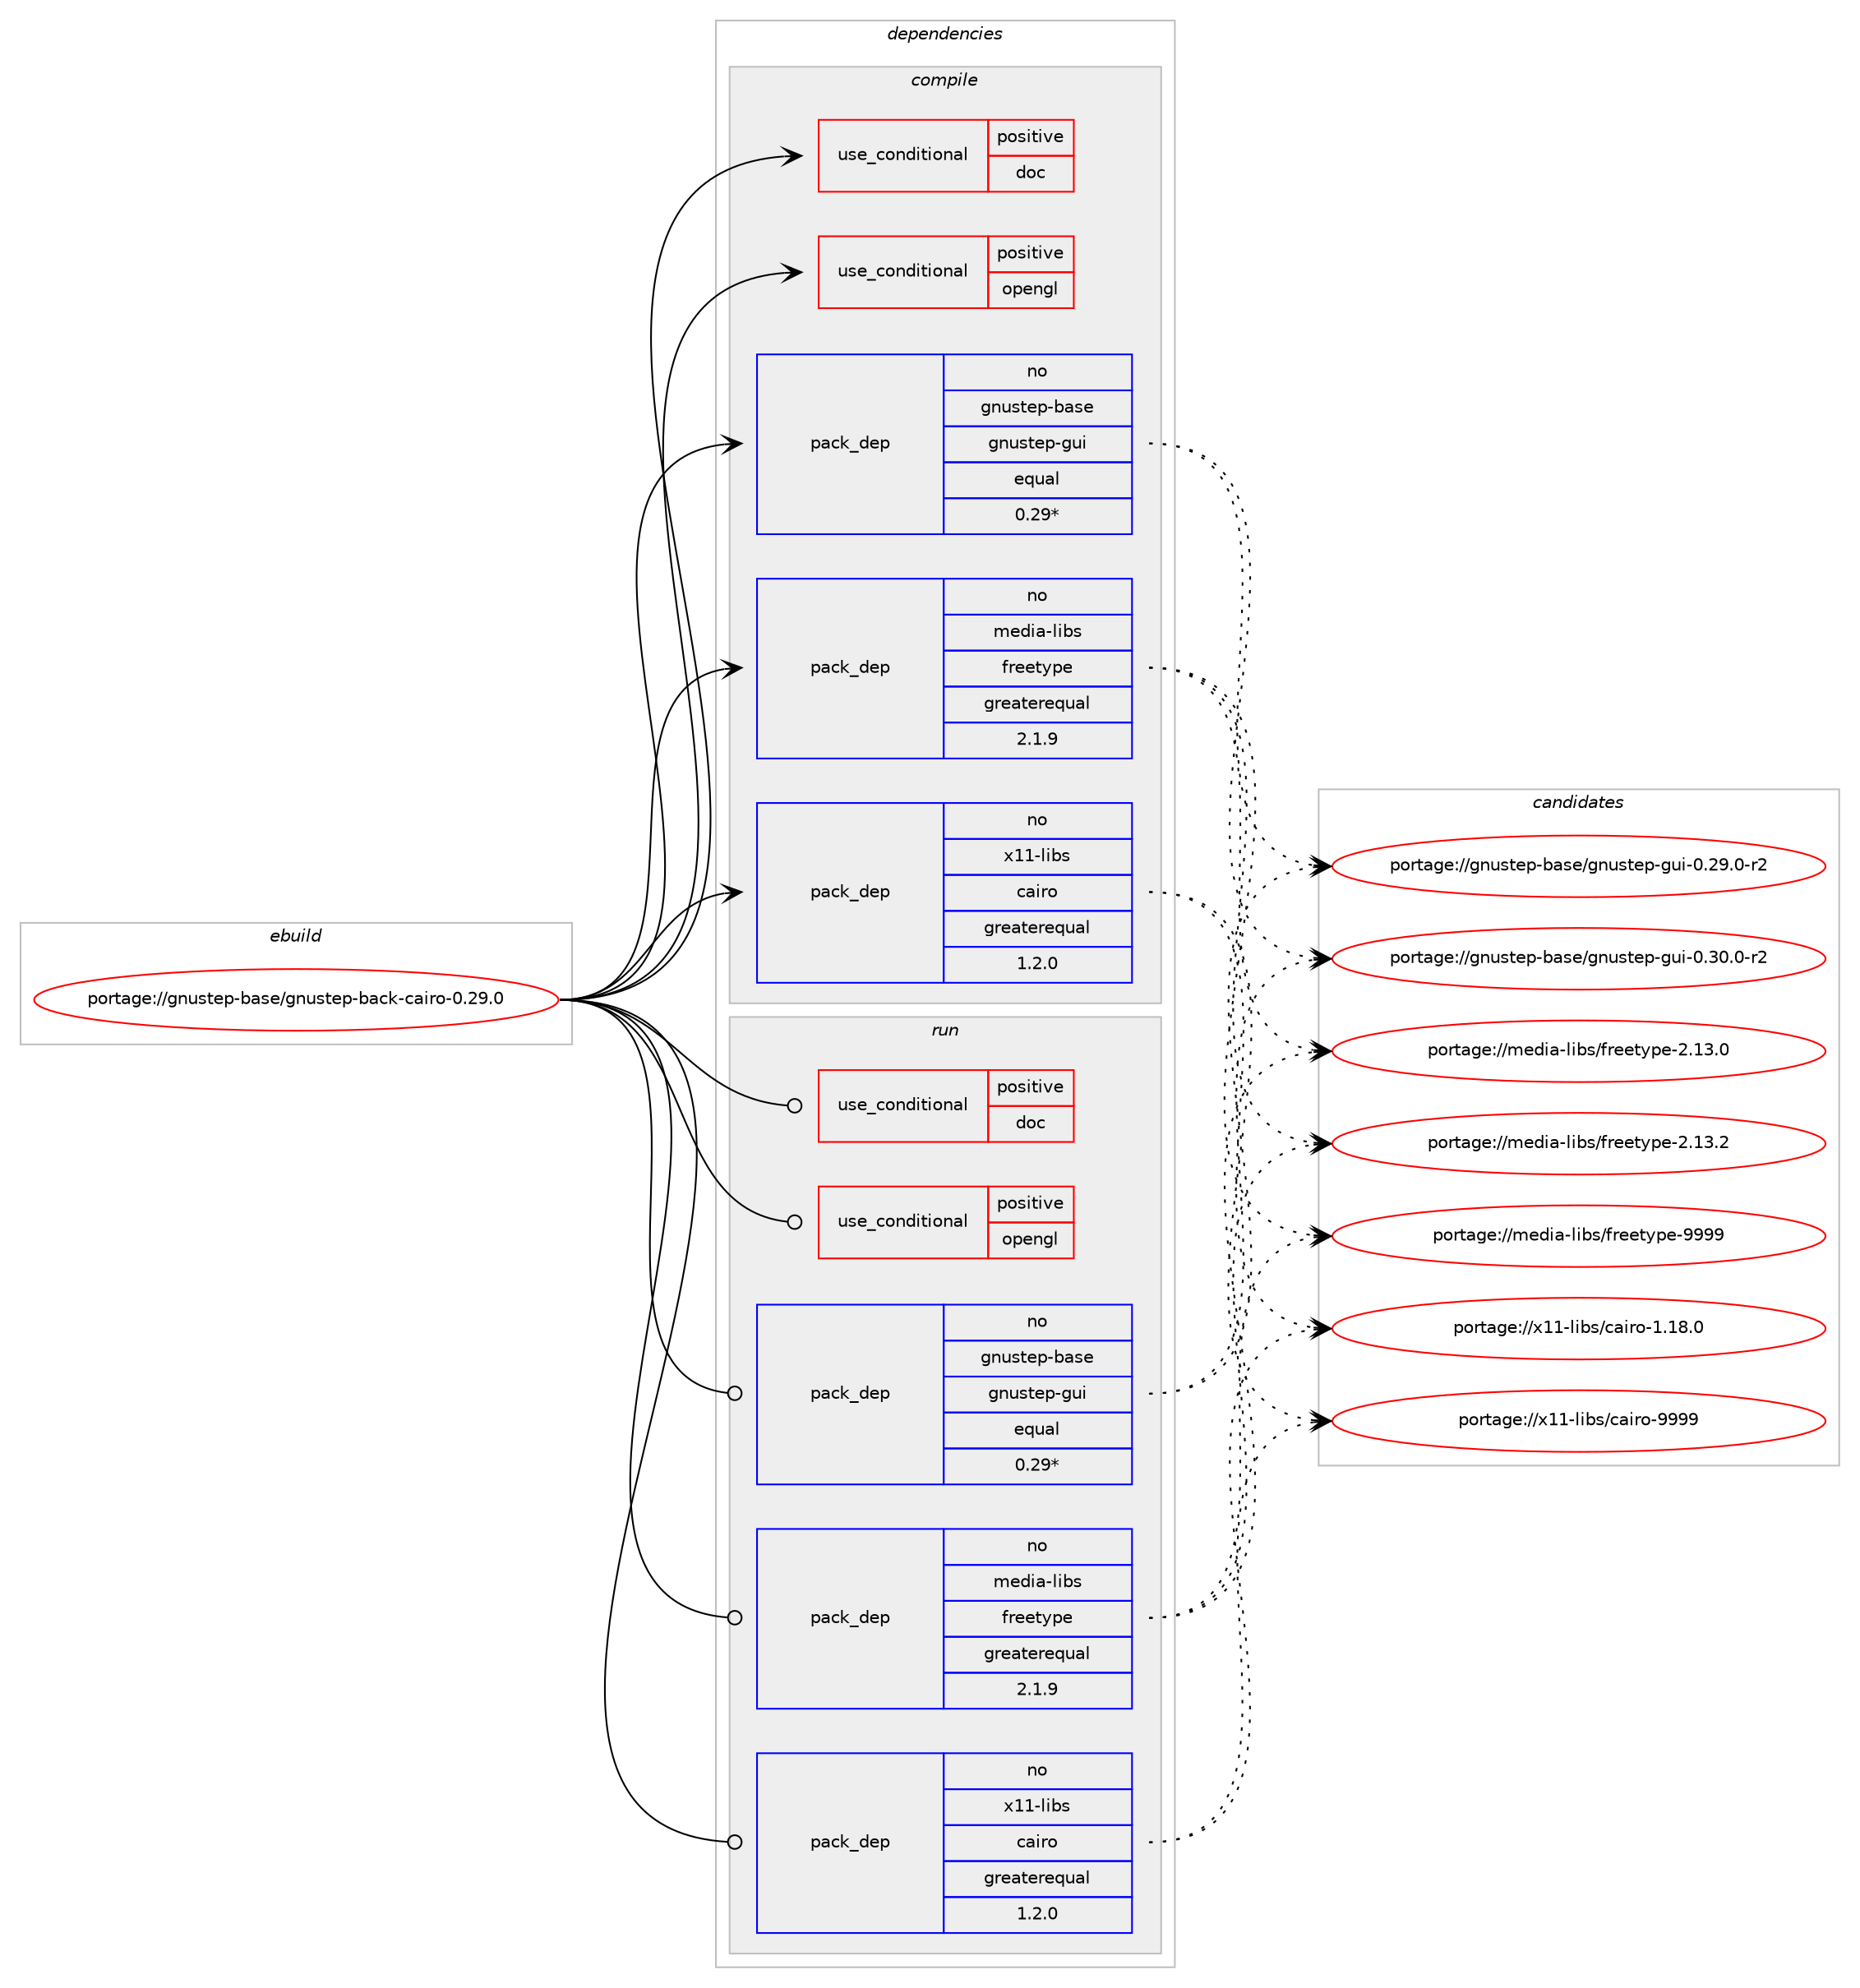 digraph prolog {

# *************
# Graph options
# *************

newrank=true;
concentrate=true;
compound=true;
graph [rankdir=LR,fontname=Helvetica,fontsize=10,ranksep=1.5];#, ranksep=2.5, nodesep=0.2];
edge  [arrowhead=vee];
node  [fontname=Helvetica,fontsize=10];

# **********
# The ebuild
# **********

subgraph cluster_leftcol {
color=gray;
rank=same;
label=<<i>ebuild</i>>;
id [label="portage://gnustep-base/gnustep-back-cairo-0.29.0", color=red, width=4, href="../gnustep-base/gnustep-back-cairo-0.29.0.svg"];
}

# ****************
# The dependencies
# ****************

subgraph cluster_midcol {
color=gray;
label=<<i>dependencies</i>>;
subgraph cluster_compile {
fillcolor="#eeeeee";
style=filled;
label=<<i>compile</i>>;
subgraph cond64520 {
dependency120468 [label=<<TABLE BORDER="0" CELLBORDER="1" CELLSPACING="0" CELLPADDING="4"><TR><TD ROWSPAN="3" CELLPADDING="10">use_conditional</TD></TR><TR><TD>positive</TD></TR><TR><TD>doc</TD></TR></TABLE>>, shape=none, color=red];
# *** BEGIN UNKNOWN DEPENDENCY TYPE (TODO) ***
# dependency120468 -> package_dependency(portage://gnustep-base/gnustep-back-cairo-0.29.0,install,no,virtual,texi2dvi,none,[,,],[],[])
# *** END UNKNOWN DEPENDENCY TYPE (TODO) ***

# *** BEGIN UNKNOWN DEPENDENCY TYPE (TODO) ***
# dependency120468 -> package_dependency(portage://gnustep-base/gnustep-back-cairo-0.29.0,install,no,dev-tex,latex2html,none,[,,],[],[])
# *** END UNKNOWN DEPENDENCY TYPE (TODO) ***

# *** BEGIN UNKNOWN DEPENDENCY TYPE (TODO) ***
# dependency120468 -> package_dependency(portage://gnustep-base/gnustep-back-cairo-0.29.0,install,no,app-text,texi2html,none,[,,],[],[])
# *** END UNKNOWN DEPENDENCY TYPE (TODO) ***

}
id:e -> dependency120468:w [weight=20,style="solid",arrowhead="vee"];
subgraph cond64521 {
dependency120469 [label=<<TABLE BORDER="0" CELLBORDER="1" CELLSPACING="0" CELLPADDING="4"><TR><TD ROWSPAN="3" CELLPADDING="10">use_conditional</TD></TR><TR><TD>positive</TD></TR><TR><TD>opengl</TD></TR></TABLE>>, shape=none, color=red];
# *** BEGIN UNKNOWN DEPENDENCY TYPE (TODO) ***
# dependency120469 -> package_dependency(portage://gnustep-base/gnustep-back-cairo-0.29.0,install,no,virtual,opengl,none,[,,],[],[])
# *** END UNKNOWN DEPENDENCY TYPE (TODO) ***

# *** BEGIN UNKNOWN DEPENDENCY TYPE (TODO) ***
# dependency120469 -> package_dependency(portage://gnustep-base/gnustep-back-cairo-0.29.0,install,no,virtual,glu,none,[,,],[],[])
# *** END UNKNOWN DEPENDENCY TYPE (TODO) ***

}
id:e -> dependency120469:w [weight=20,style="solid",arrowhead="vee"];
subgraph pack54426 {
dependency120470 [label=<<TABLE BORDER="0" CELLBORDER="1" CELLSPACING="0" CELLPADDING="4" WIDTH="220"><TR><TD ROWSPAN="6" CELLPADDING="30">pack_dep</TD></TR><TR><TD WIDTH="110">no</TD></TR><TR><TD>gnustep-base</TD></TR><TR><TD>gnustep-gui</TD></TR><TR><TD>equal</TD></TR><TR><TD>0.29*</TD></TR></TABLE>>, shape=none, color=blue];
}
id:e -> dependency120470:w [weight=20,style="solid",arrowhead="vee"];
subgraph pack54427 {
dependency120471 [label=<<TABLE BORDER="0" CELLBORDER="1" CELLSPACING="0" CELLPADDING="4" WIDTH="220"><TR><TD ROWSPAN="6" CELLPADDING="30">pack_dep</TD></TR><TR><TD WIDTH="110">no</TD></TR><TR><TD>media-libs</TD></TR><TR><TD>freetype</TD></TR><TR><TD>greaterequal</TD></TR><TR><TD>2.1.9</TD></TR></TABLE>>, shape=none, color=blue];
}
id:e -> dependency120471:w [weight=20,style="solid",arrowhead="vee"];
# *** BEGIN UNKNOWN DEPENDENCY TYPE (TODO) ***
# id -> package_dependency(portage://gnustep-base/gnustep-back-cairo-0.29.0,install,no,virtual,pkgconfig,none,[,,],[],[])
# *** END UNKNOWN DEPENDENCY TYPE (TODO) ***

# *** BEGIN UNKNOWN DEPENDENCY TYPE (TODO) ***
# id -> package_dependency(portage://gnustep-base/gnustep-back-cairo-0.29.0,install,no,x11-base,xorg-proto,none,[,,],[],[])
# *** END UNKNOWN DEPENDENCY TYPE (TODO) ***

subgraph pack54428 {
dependency120472 [label=<<TABLE BORDER="0" CELLBORDER="1" CELLSPACING="0" CELLPADDING="4" WIDTH="220"><TR><TD ROWSPAN="6" CELLPADDING="30">pack_dep</TD></TR><TR><TD WIDTH="110">no</TD></TR><TR><TD>x11-libs</TD></TR><TR><TD>cairo</TD></TR><TR><TD>greaterequal</TD></TR><TR><TD>1.2.0</TD></TR></TABLE>>, shape=none, color=blue];
}
id:e -> dependency120472:w [weight=20,style="solid",arrowhead="vee"];
# *** BEGIN UNKNOWN DEPENDENCY TYPE (TODO) ***
# id -> package_dependency(portage://gnustep-base/gnustep-back-cairo-0.29.0,install,no,x11-libs,libICE,none,[,,],[],[])
# *** END UNKNOWN DEPENDENCY TYPE (TODO) ***

# *** BEGIN UNKNOWN DEPENDENCY TYPE (TODO) ***
# id -> package_dependency(portage://gnustep-base/gnustep-back-cairo-0.29.0,install,no,x11-libs,libSM,none,[,,],[],[])
# *** END UNKNOWN DEPENDENCY TYPE (TODO) ***

# *** BEGIN UNKNOWN DEPENDENCY TYPE (TODO) ***
# id -> package_dependency(portage://gnustep-base/gnustep-back-cairo-0.29.0,install,no,x11-libs,libX11,none,[,,],[],[])
# *** END UNKNOWN DEPENDENCY TYPE (TODO) ***

# *** BEGIN UNKNOWN DEPENDENCY TYPE (TODO) ***
# id -> package_dependency(portage://gnustep-base/gnustep-back-cairo-0.29.0,install,no,x11-libs,libXext,none,[,,],[],[])
# *** END UNKNOWN DEPENDENCY TYPE (TODO) ***

# *** BEGIN UNKNOWN DEPENDENCY TYPE (TODO) ***
# id -> package_dependency(portage://gnustep-base/gnustep-back-cairo-0.29.0,install,no,x11-libs,libXft,none,[,,],[],[])
# *** END UNKNOWN DEPENDENCY TYPE (TODO) ***

# *** BEGIN UNKNOWN DEPENDENCY TYPE (TODO) ***
# id -> package_dependency(portage://gnustep-base/gnustep-back-cairo-0.29.0,install,no,x11-libs,libXi,none,[,,],[],[])
# *** END UNKNOWN DEPENDENCY TYPE (TODO) ***

# *** BEGIN UNKNOWN DEPENDENCY TYPE (TODO) ***
# id -> package_dependency(portage://gnustep-base/gnustep-back-cairo-0.29.0,install,no,x11-libs,libXmu,none,[,,],[],[])
# *** END UNKNOWN DEPENDENCY TYPE (TODO) ***

# *** BEGIN UNKNOWN DEPENDENCY TYPE (TODO) ***
# id -> package_dependency(portage://gnustep-base/gnustep-back-cairo-0.29.0,install,no,x11-libs,libXrender,none,[,,],[],[])
# *** END UNKNOWN DEPENDENCY TYPE (TODO) ***

# *** BEGIN UNKNOWN DEPENDENCY TYPE (TODO) ***
# id -> package_dependency(portage://gnustep-base/gnustep-back-cairo-0.29.0,install,no,x11-libs,libXt,none,[,,],[],[])
# *** END UNKNOWN DEPENDENCY TYPE (TODO) ***

# *** BEGIN UNKNOWN DEPENDENCY TYPE (TODO) ***
# id -> package_dependency(portage://gnustep-base/gnustep-back-cairo-0.29.0,install,weak,gnustep-base,gnustep-back-art,none,[,,],[],[])
# *** END UNKNOWN DEPENDENCY TYPE (TODO) ***

# *** BEGIN UNKNOWN DEPENDENCY TYPE (TODO) ***
# id -> package_dependency(portage://gnustep-base/gnustep-back-cairo-0.29.0,install,weak,gnustep-base,gnustep-back-xlib,none,[,,],[],[])
# *** END UNKNOWN DEPENDENCY TYPE (TODO) ***

}
subgraph cluster_compileandrun {
fillcolor="#eeeeee";
style=filled;
label=<<i>compile and run</i>>;
}
subgraph cluster_run {
fillcolor="#eeeeee";
style=filled;
label=<<i>run</i>>;
subgraph cond64522 {
dependency120473 [label=<<TABLE BORDER="0" CELLBORDER="1" CELLSPACING="0" CELLPADDING="4"><TR><TD ROWSPAN="3" CELLPADDING="10">use_conditional</TD></TR><TR><TD>positive</TD></TR><TR><TD>doc</TD></TR></TABLE>>, shape=none, color=red];
# *** BEGIN UNKNOWN DEPENDENCY TYPE (TODO) ***
# dependency120473 -> package_dependency(portage://gnustep-base/gnustep-back-cairo-0.29.0,run,no,virtual,texi2dvi,none,[,,],[],[])
# *** END UNKNOWN DEPENDENCY TYPE (TODO) ***

# *** BEGIN UNKNOWN DEPENDENCY TYPE (TODO) ***
# dependency120473 -> package_dependency(portage://gnustep-base/gnustep-back-cairo-0.29.0,run,no,dev-tex,latex2html,none,[,,],[],[])
# *** END UNKNOWN DEPENDENCY TYPE (TODO) ***

# *** BEGIN UNKNOWN DEPENDENCY TYPE (TODO) ***
# dependency120473 -> package_dependency(portage://gnustep-base/gnustep-back-cairo-0.29.0,run,no,app-text,texi2html,none,[,,],[],[])
# *** END UNKNOWN DEPENDENCY TYPE (TODO) ***

}
id:e -> dependency120473:w [weight=20,style="solid",arrowhead="odot"];
subgraph cond64523 {
dependency120474 [label=<<TABLE BORDER="0" CELLBORDER="1" CELLSPACING="0" CELLPADDING="4"><TR><TD ROWSPAN="3" CELLPADDING="10">use_conditional</TD></TR><TR><TD>positive</TD></TR><TR><TD>opengl</TD></TR></TABLE>>, shape=none, color=red];
# *** BEGIN UNKNOWN DEPENDENCY TYPE (TODO) ***
# dependency120474 -> package_dependency(portage://gnustep-base/gnustep-back-cairo-0.29.0,run,no,virtual,opengl,none,[,,],[],[])
# *** END UNKNOWN DEPENDENCY TYPE (TODO) ***

# *** BEGIN UNKNOWN DEPENDENCY TYPE (TODO) ***
# dependency120474 -> package_dependency(portage://gnustep-base/gnustep-back-cairo-0.29.0,run,no,virtual,glu,none,[,,],[],[])
# *** END UNKNOWN DEPENDENCY TYPE (TODO) ***

}
id:e -> dependency120474:w [weight=20,style="solid",arrowhead="odot"];
subgraph pack54429 {
dependency120475 [label=<<TABLE BORDER="0" CELLBORDER="1" CELLSPACING="0" CELLPADDING="4" WIDTH="220"><TR><TD ROWSPAN="6" CELLPADDING="30">pack_dep</TD></TR><TR><TD WIDTH="110">no</TD></TR><TR><TD>gnustep-base</TD></TR><TR><TD>gnustep-gui</TD></TR><TR><TD>equal</TD></TR><TR><TD>0.29*</TD></TR></TABLE>>, shape=none, color=blue];
}
id:e -> dependency120475:w [weight=20,style="solid",arrowhead="odot"];
subgraph pack54430 {
dependency120476 [label=<<TABLE BORDER="0" CELLBORDER="1" CELLSPACING="0" CELLPADDING="4" WIDTH="220"><TR><TD ROWSPAN="6" CELLPADDING="30">pack_dep</TD></TR><TR><TD WIDTH="110">no</TD></TR><TR><TD>media-libs</TD></TR><TR><TD>freetype</TD></TR><TR><TD>greaterequal</TD></TR><TR><TD>2.1.9</TD></TR></TABLE>>, shape=none, color=blue];
}
id:e -> dependency120476:w [weight=20,style="solid",arrowhead="odot"];
subgraph pack54431 {
dependency120477 [label=<<TABLE BORDER="0" CELLBORDER="1" CELLSPACING="0" CELLPADDING="4" WIDTH="220"><TR><TD ROWSPAN="6" CELLPADDING="30">pack_dep</TD></TR><TR><TD WIDTH="110">no</TD></TR><TR><TD>x11-libs</TD></TR><TR><TD>cairo</TD></TR><TR><TD>greaterequal</TD></TR><TR><TD>1.2.0</TD></TR></TABLE>>, shape=none, color=blue];
}
id:e -> dependency120477:w [weight=20,style="solid",arrowhead="odot"];
# *** BEGIN UNKNOWN DEPENDENCY TYPE (TODO) ***
# id -> package_dependency(portage://gnustep-base/gnustep-back-cairo-0.29.0,run,no,x11-libs,libICE,none,[,,],[],[])
# *** END UNKNOWN DEPENDENCY TYPE (TODO) ***

# *** BEGIN UNKNOWN DEPENDENCY TYPE (TODO) ***
# id -> package_dependency(portage://gnustep-base/gnustep-back-cairo-0.29.0,run,no,x11-libs,libSM,none,[,,],[],[])
# *** END UNKNOWN DEPENDENCY TYPE (TODO) ***

# *** BEGIN UNKNOWN DEPENDENCY TYPE (TODO) ***
# id -> package_dependency(portage://gnustep-base/gnustep-back-cairo-0.29.0,run,no,x11-libs,libX11,none,[,,],[],[])
# *** END UNKNOWN DEPENDENCY TYPE (TODO) ***

# *** BEGIN UNKNOWN DEPENDENCY TYPE (TODO) ***
# id -> package_dependency(portage://gnustep-base/gnustep-back-cairo-0.29.0,run,no,x11-libs,libXext,none,[,,],[],[])
# *** END UNKNOWN DEPENDENCY TYPE (TODO) ***

# *** BEGIN UNKNOWN DEPENDENCY TYPE (TODO) ***
# id -> package_dependency(portage://gnustep-base/gnustep-back-cairo-0.29.0,run,no,x11-libs,libXft,none,[,,],[],[])
# *** END UNKNOWN DEPENDENCY TYPE (TODO) ***

# *** BEGIN UNKNOWN DEPENDENCY TYPE (TODO) ***
# id -> package_dependency(portage://gnustep-base/gnustep-back-cairo-0.29.0,run,no,x11-libs,libXi,none,[,,],[],[])
# *** END UNKNOWN DEPENDENCY TYPE (TODO) ***

# *** BEGIN UNKNOWN DEPENDENCY TYPE (TODO) ***
# id -> package_dependency(portage://gnustep-base/gnustep-back-cairo-0.29.0,run,no,x11-libs,libXmu,none,[,,],[],[])
# *** END UNKNOWN DEPENDENCY TYPE (TODO) ***

# *** BEGIN UNKNOWN DEPENDENCY TYPE (TODO) ***
# id -> package_dependency(portage://gnustep-base/gnustep-back-cairo-0.29.0,run,no,x11-libs,libXrender,none,[,,],[],[])
# *** END UNKNOWN DEPENDENCY TYPE (TODO) ***

# *** BEGIN UNKNOWN DEPENDENCY TYPE (TODO) ***
# id -> package_dependency(portage://gnustep-base/gnustep-back-cairo-0.29.0,run,no,x11-libs,libXt,none,[,,],[],[])
# *** END UNKNOWN DEPENDENCY TYPE (TODO) ***

# *** BEGIN UNKNOWN DEPENDENCY TYPE (TODO) ***
# id -> package_dependency(portage://gnustep-base/gnustep-back-cairo-0.29.0,run,weak,gnustep-base,gnustep-back-art,none,[,,],[],[])
# *** END UNKNOWN DEPENDENCY TYPE (TODO) ***

# *** BEGIN UNKNOWN DEPENDENCY TYPE (TODO) ***
# id -> package_dependency(portage://gnustep-base/gnustep-back-cairo-0.29.0,run,weak,gnustep-base,gnustep-back-xlib,none,[,,],[],[])
# *** END UNKNOWN DEPENDENCY TYPE (TODO) ***

}
}

# **************
# The candidates
# **************

subgraph cluster_choices {
rank=same;
color=gray;
label=<<i>candidates</i>>;

subgraph choice54426 {
color=black;
nodesep=1;
choice1031101171151161011124598971151014710311011711511610111245103117105454846505746484511450 [label="portage://gnustep-base/gnustep-gui-0.29.0-r2", color=red, width=4,href="../gnustep-base/gnustep-gui-0.29.0-r2.svg"];
choice1031101171151161011124598971151014710311011711511610111245103117105454846514846484511450 [label="portage://gnustep-base/gnustep-gui-0.30.0-r2", color=red, width=4,href="../gnustep-base/gnustep-gui-0.30.0-r2.svg"];
dependency120470:e -> choice1031101171151161011124598971151014710311011711511610111245103117105454846505746484511450:w [style=dotted,weight="100"];
dependency120470:e -> choice1031101171151161011124598971151014710311011711511610111245103117105454846514846484511450:w [style=dotted,weight="100"];
}
subgraph choice54427 {
color=black;
nodesep=1;
choice1091011001059745108105981154710211410110111612111210145504649514648 [label="portage://media-libs/freetype-2.13.0", color=red, width=4,href="../media-libs/freetype-2.13.0.svg"];
choice1091011001059745108105981154710211410110111612111210145504649514650 [label="portage://media-libs/freetype-2.13.2", color=red, width=4,href="../media-libs/freetype-2.13.2.svg"];
choice109101100105974510810598115471021141011011161211121014557575757 [label="portage://media-libs/freetype-9999", color=red, width=4,href="../media-libs/freetype-9999.svg"];
dependency120471:e -> choice1091011001059745108105981154710211410110111612111210145504649514648:w [style=dotted,weight="100"];
dependency120471:e -> choice1091011001059745108105981154710211410110111612111210145504649514650:w [style=dotted,weight="100"];
dependency120471:e -> choice109101100105974510810598115471021141011011161211121014557575757:w [style=dotted,weight="100"];
}
subgraph choice54428 {
color=black;
nodesep=1;
choice1204949451081059811547999710511411145494649564648 [label="portage://x11-libs/cairo-1.18.0", color=red, width=4,href="../x11-libs/cairo-1.18.0.svg"];
choice120494945108105981154799971051141114557575757 [label="portage://x11-libs/cairo-9999", color=red, width=4,href="../x11-libs/cairo-9999.svg"];
dependency120472:e -> choice1204949451081059811547999710511411145494649564648:w [style=dotted,weight="100"];
dependency120472:e -> choice120494945108105981154799971051141114557575757:w [style=dotted,weight="100"];
}
subgraph choice54429 {
color=black;
nodesep=1;
choice1031101171151161011124598971151014710311011711511610111245103117105454846505746484511450 [label="portage://gnustep-base/gnustep-gui-0.29.0-r2", color=red, width=4,href="../gnustep-base/gnustep-gui-0.29.0-r2.svg"];
choice1031101171151161011124598971151014710311011711511610111245103117105454846514846484511450 [label="portage://gnustep-base/gnustep-gui-0.30.0-r2", color=red, width=4,href="../gnustep-base/gnustep-gui-0.30.0-r2.svg"];
dependency120475:e -> choice1031101171151161011124598971151014710311011711511610111245103117105454846505746484511450:w [style=dotted,weight="100"];
dependency120475:e -> choice1031101171151161011124598971151014710311011711511610111245103117105454846514846484511450:w [style=dotted,weight="100"];
}
subgraph choice54430 {
color=black;
nodesep=1;
choice1091011001059745108105981154710211410110111612111210145504649514648 [label="portage://media-libs/freetype-2.13.0", color=red, width=4,href="../media-libs/freetype-2.13.0.svg"];
choice1091011001059745108105981154710211410110111612111210145504649514650 [label="portage://media-libs/freetype-2.13.2", color=red, width=4,href="../media-libs/freetype-2.13.2.svg"];
choice109101100105974510810598115471021141011011161211121014557575757 [label="portage://media-libs/freetype-9999", color=red, width=4,href="../media-libs/freetype-9999.svg"];
dependency120476:e -> choice1091011001059745108105981154710211410110111612111210145504649514648:w [style=dotted,weight="100"];
dependency120476:e -> choice1091011001059745108105981154710211410110111612111210145504649514650:w [style=dotted,weight="100"];
dependency120476:e -> choice109101100105974510810598115471021141011011161211121014557575757:w [style=dotted,weight="100"];
}
subgraph choice54431 {
color=black;
nodesep=1;
choice1204949451081059811547999710511411145494649564648 [label="portage://x11-libs/cairo-1.18.0", color=red, width=4,href="../x11-libs/cairo-1.18.0.svg"];
choice120494945108105981154799971051141114557575757 [label="portage://x11-libs/cairo-9999", color=red, width=4,href="../x11-libs/cairo-9999.svg"];
dependency120477:e -> choice1204949451081059811547999710511411145494649564648:w [style=dotted,weight="100"];
dependency120477:e -> choice120494945108105981154799971051141114557575757:w [style=dotted,weight="100"];
}
}

}
